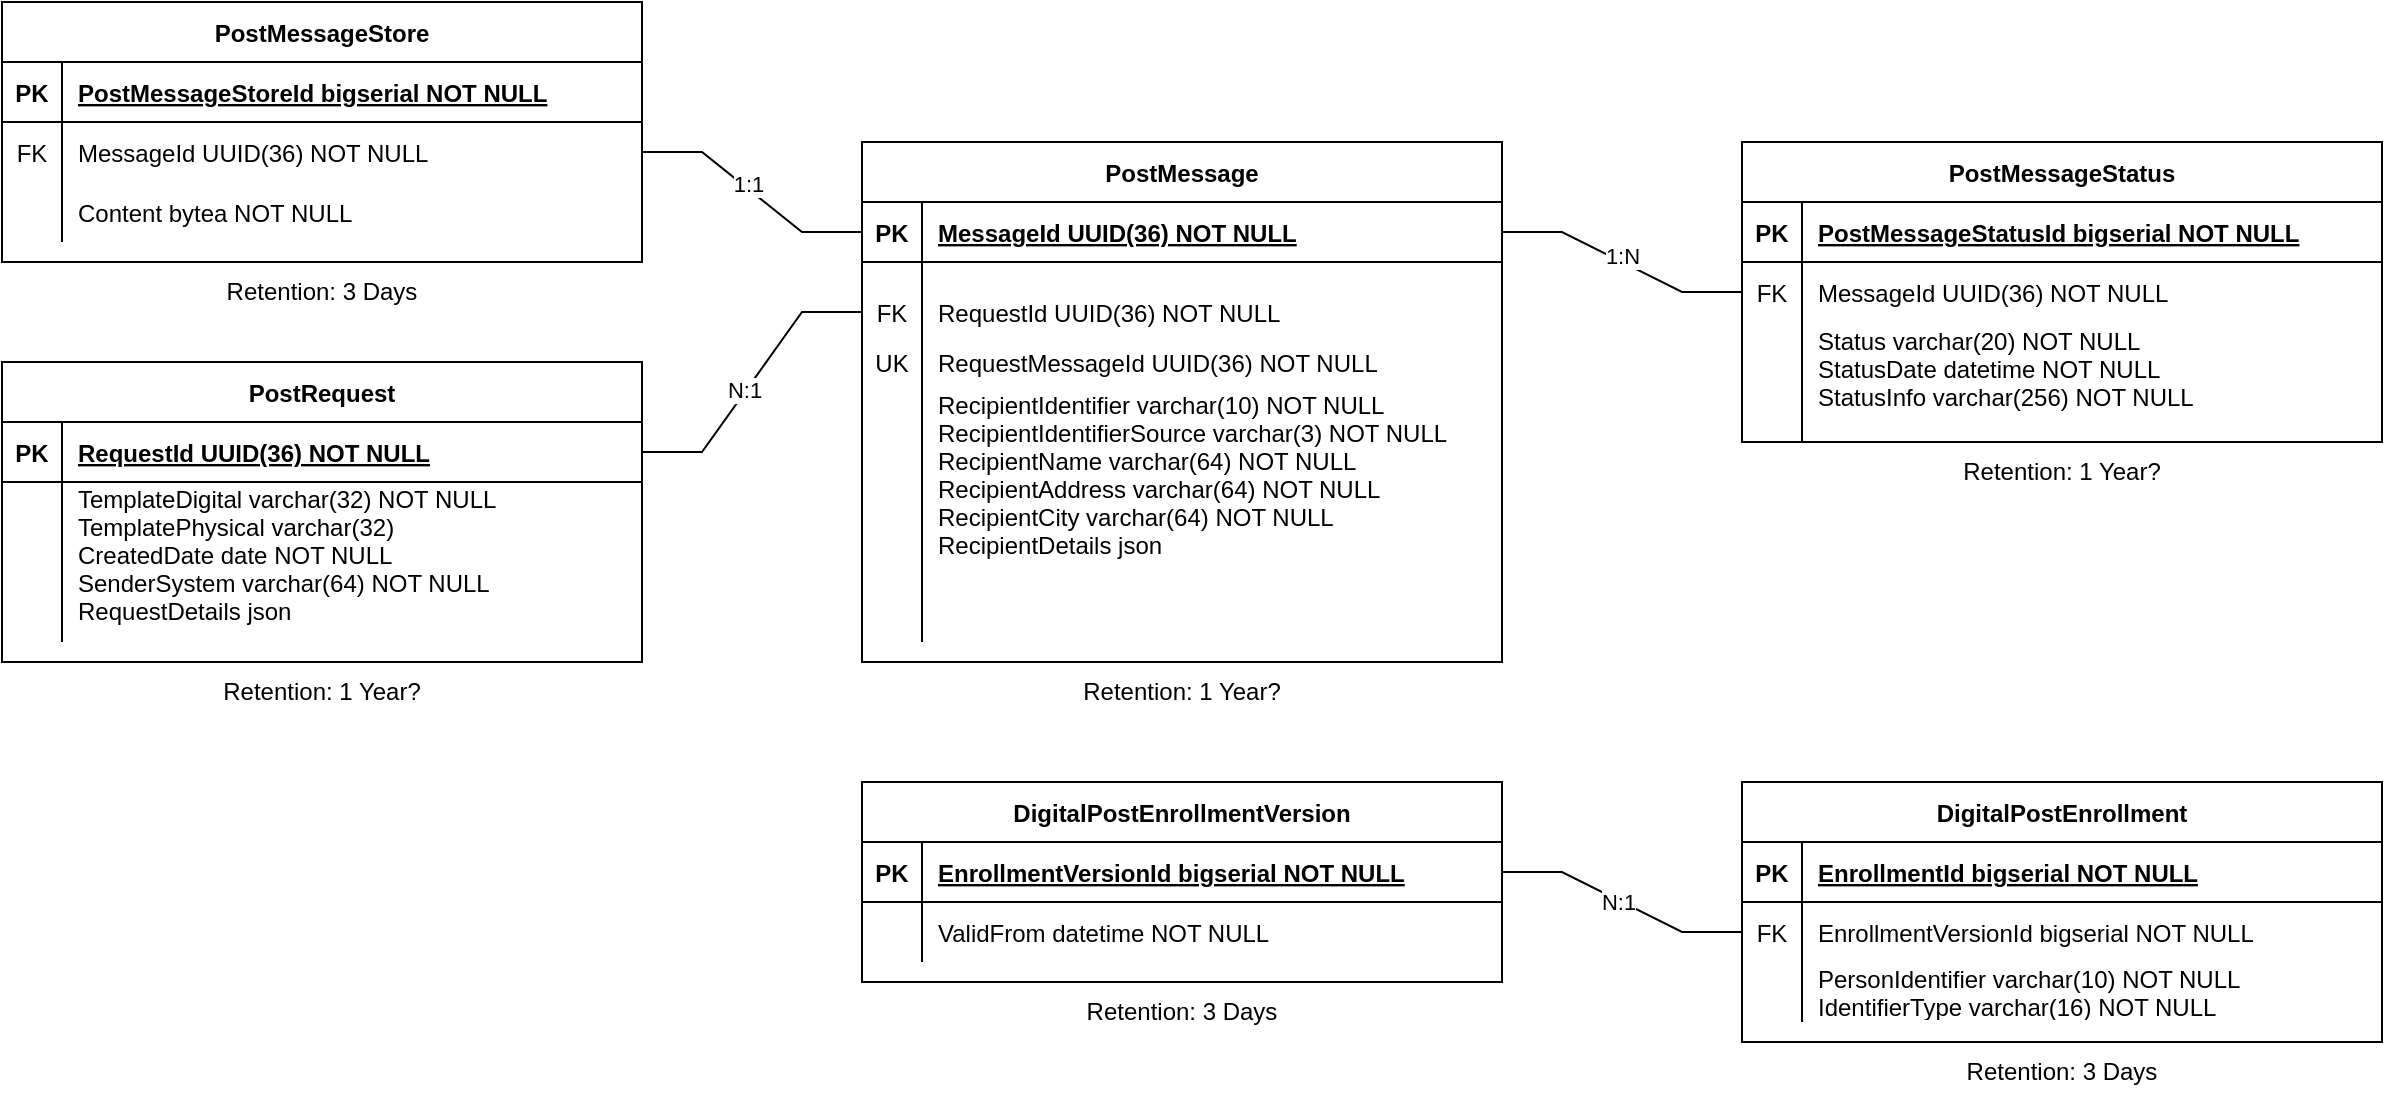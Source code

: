 <mxfile version="23.0.2" type="device">
  <diagram id="R2lEEEUBdFMjLlhIrx00" name="Page-1">
    <mxGraphModel dx="2924" dy="1153" grid="1" gridSize="10" guides="1" tooltips="1" connect="1" arrows="1" fold="1" page="1" pageScale="1" pageWidth="850" pageHeight="1100" math="0" shadow="0" extFonts="Permanent Marker^https://fonts.googleapis.com/css?family=Permanent+Marker">
      <root>
        <mxCell id="0" />
        <mxCell id="1" parent="0" />
        <mxCell id="C-vyLk0tnHw3VtMMgP7b-2" value="PostMessageStatus" style="shape=table;startSize=30;container=1;collapsible=1;childLayout=tableLayout;fixedRows=1;rowLines=0;fontStyle=1;align=center;resizeLast=1;" parent="1" vertex="1">
          <mxGeometry x="480" y="120" width="320" height="150" as="geometry" />
        </mxCell>
        <mxCell id="C-vyLk0tnHw3VtMMgP7b-3" value="" style="shape=partialRectangle;collapsible=0;dropTarget=0;pointerEvents=0;fillColor=none;points=[[0,0.5],[1,0.5]];portConstraint=eastwest;top=0;left=0;right=0;bottom=1;" parent="C-vyLk0tnHw3VtMMgP7b-2" vertex="1">
          <mxGeometry y="30" width="320" height="30" as="geometry" />
        </mxCell>
        <mxCell id="C-vyLk0tnHw3VtMMgP7b-4" value="PK" style="shape=partialRectangle;overflow=hidden;connectable=0;fillColor=none;top=0;left=0;bottom=0;right=0;fontStyle=1;" parent="C-vyLk0tnHw3VtMMgP7b-3" vertex="1">
          <mxGeometry width="30" height="30" as="geometry">
            <mxRectangle width="30" height="30" as="alternateBounds" />
          </mxGeometry>
        </mxCell>
        <mxCell id="C-vyLk0tnHw3VtMMgP7b-5" value="PostMessageStatusId bigserial NOT NULL " style="shape=partialRectangle;overflow=hidden;connectable=0;fillColor=none;top=0;left=0;bottom=0;right=0;align=left;spacingLeft=6;fontStyle=5;" parent="C-vyLk0tnHw3VtMMgP7b-3" vertex="1">
          <mxGeometry x="30" width="290" height="30" as="geometry">
            <mxRectangle width="290" height="30" as="alternateBounds" />
          </mxGeometry>
        </mxCell>
        <mxCell id="C-vyLk0tnHw3VtMMgP7b-6" value="" style="shape=partialRectangle;collapsible=0;dropTarget=0;pointerEvents=0;fillColor=none;points=[[0,0.5],[1,0.5]];portConstraint=eastwest;top=0;left=0;right=0;bottom=0;" parent="C-vyLk0tnHw3VtMMgP7b-2" vertex="1">
          <mxGeometry y="60" width="320" height="30" as="geometry" />
        </mxCell>
        <mxCell id="C-vyLk0tnHw3VtMMgP7b-7" value="FK" style="shape=partialRectangle;overflow=hidden;connectable=0;fillColor=none;top=0;left=0;bottom=0;right=0;" parent="C-vyLk0tnHw3VtMMgP7b-6" vertex="1">
          <mxGeometry width="30" height="30" as="geometry">
            <mxRectangle width="30" height="30" as="alternateBounds" />
          </mxGeometry>
        </mxCell>
        <mxCell id="C-vyLk0tnHw3VtMMgP7b-8" value="MessageId UUID(36) NOT NULL" style="shape=partialRectangle;overflow=hidden;connectable=0;fillColor=none;top=0;left=0;bottom=0;right=0;align=left;spacingLeft=6;" parent="C-vyLk0tnHw3VtMMgP7b-6" vertex="1">
          <mxGeometry x="30" width="290" height="30" as="geometry">
            <mxRectangle width="290" height="30" as="alternateBounds" />
          </mxGeometry>
        </mxCell>
        <mxCell id="C-vyLk0tnHw3VtMMgP7b-9" value="" style="shape=partialRectangle;collapsible=0;dropTarget=0;pointerEvents=0;fillColor=none;points=[[0,0.5],[1,0.5]];portConstraint=eastwest;top=0;left=0;right=0;bottom=0;" parent="C-vyLk0tnHw3VtMMgP7b-2" vertex="1">
          <mxGeometry y="90" width="320" height="60" as="geometry" />
        </mxCell>
        <mxCell id="C-vyLk0tnHw3VtMMgP7b-10" value="" style="shape=partialRectangle;overflow=hidden;connectable=0;fillColor=none;top=0;left=0;bottom=0;right=0;" parent="C-vyLk0tnHw3VtMMgP7b-9" vertex="1">
          <mxGeometry width="30" height="60" as="geometry">
            <mxRectangle width="30" height="60" as="alternateBounds" />
          </mxGeometry>
        </mxCell>
        <mxCell id="C-vyLk0tnHw3VtMMgP7b-11" value="Status varchar(20) NOT NULL&#xa;StatusDate datetime NOT NULL&#xa;StatusInfo varchar(256) NOT NULL&#xa;" style="shape=partialRectangle;overflow=hidden;connectable=0;fillColor=none;top=0;left=0;bottom=0;right=0;align=left;spacingLeft=6;" parent="C-vyLk0tnHw3VtMMgP7b-9" vertex="1">
          <mxGeometry x="30" width="290" height="60" as="geometry">
            <mxRectangle width="290" height="60" as="alternateBounds" />
          </mxGeometry>
        </mxCell>
        <mxCell id="4UqoB1wCV25BsuOlEVu7-1" value="DigitalPostEnrollmentVersion" style="shape=table;startSize=30;container=1;collapsible=1;childLayout=tableLayout;fixedRows=1;rowLines=0;fontStyle=1;align=center;resizeLast=1;" parent="1" vertex="1">
          <mxGeometry x="40" y="440" width="320" height="100" as="geometry" />
        </mxCell>
        <mxCell id="4UqoB1wCV25BsuOlEVu7-2" value="" style="shape=partialRectangle;collapsible=0;dropTarget=0;pointerEvents=0;fillColor=none;points=[[0,0.5],[1,0.5]];portConstraint=eastwest;top=0;left=0;right=0;bottom=1;" parent="4UqoB1wCV25BsuOlEVu7-1" vertex="1">
          <mxGeometry y="30" width="320" height="30" as="geometry" />
        </mxCell>
        <mxCell id="4UqoB1wCV25BsuOlEVu7-3" value="PK" style="shape=partialRectangle;overflow=hidden;connectable=0;fillColor=none;top=0;left=0;bottom=0;right=0;fontStyle=1;" parent="4UqoB1wCV25BsuOlEVu7-2" vertex="1">
          <mxGeometry width="30" height="30" as="geometry">
            <mxRectangle width="30" height="30" as="alternateBounds" />
          </mxGeometry>
        </mxCell>
        <mxCell id="4UqoB1wCV25BsuOlEVu7-4" value="EnrollmentVersionId bigserial NOT NULL " style="shape=partialRectangle;overflow=hidden;connectable=0;fillColor=none;top=0;left=0;bottom=0;right=0;align=left;spacingLeft=6;fontStyle=5;" parent="4UqoB1wCV25BsuOlEVu7-2" vertex="1">
          <mxGeometry x="30" width="290" height="30" as="geometry">
            <mxRectangle width="290" height="30" as="alternateBounds" />
          </mxGeometry>
        </mxCell>
        <mxCell id="4UqoB1wCV25BsuOlEVu7-5" value="" style="shape=partialRectangle;collapsible=0;dropTarget=0;pointerEvents=0;fillColor=none;points=[[0,0.5],[1,0.5]];portConstraint=eastwest;top=0;left=0;right=0;bottom=0;" parent="4UqoB1wCV25BsuOlEVu7-1" vertex="1">
          <mxGeometry y="60" width="320" height="30" as="geometry" />
        </mxCell>
        <mxCell id="4UqoB1wCV25BsuOlEVu7-6" value="" style="shape=partialRectangle;overflow=hidden;connectable=0;fillColor=none;top=0;left=0;bottom=0;right=0;" parent="4UqoB1wCV25BsuOlEVu7-5" vertex="1">
          <mxGeometry width="30" height="30" as="geometry">
            <mxRectangle width="30" height="30" as="alternateBounds" />
          </mxGeometry>
        </mxCell>
        <mxCell id="4UqoB1wCV25BsuOlEVu7-7" value="ValidFrom datetime NOT NULL" style="shape=partialRectangle;overflow=hidden;connectable=0;fillColor=none;top=0;left=0;bottom=0;right=0;align=left;spacingLeft=6;" parent="4UqoB1wCV25BsuOlEVu7-5" vertex="1">
          <mxGeometry x="30" width="290" height="30" as="geometry">
            <mxRectangle width="290" height="30" as="alternateBounds" />
          </mxGeometry>
        </mxCell>
        <mxCell id="4UqoB1wCV25BsuOlEVu7-10" value="DigitalPostEnrollment" style="shape=table;startSize=30;container=1;collapsible=1;childLayout=tableLayout;fixedRows=1;rowLines=0;fontStyle=1;align=center;resizeLast=1;" parent="1" vertex="1">
          <mxGeometry x="480" y="440" width="320" height="130" as="geometry" />
        </mxCell>
        <mxCell id="4UqoB1wCV25BsuOlEVu7-11" value="" style="shape=partialRectangle;collapsible=0;dropTarget=0;pointerEvents=0;fillColor=none;points=[[0,0.5],[1,0.5]];portConstraint=eastwest;top=0;left=0;right=0;bottom=1;" parent="4UqoB1wCV25BsuOlEVu7-10" vertex="1">
          <mxGeometry y="30" width="320" height="30" as="geometry" />
        </mxCell>
        <mxCell id="4UqoB1wCV25BsuOlEVu7-12" value="PK" style="shape=partialRectangle;overflow=hidden;connectable=0;fillColor=none;top=0;left=0;bottom=0;right=0;fontStyle=1;" parent="4UqoB1wCV25BsuOlEVu7-11" vertex="1">
          <mxGeometry width="30" height="30" as="geometry">
            <mxRectangle width="30" height="30" as="alternateBounds" />
          </mxGeometry>
        </mxCell>
        <mxCell id="4UqoB1wCV25BsuOlEVu7-13" value="EnrollmentId bigserial NOT NULL " style="shape=partialRectangle;overflow=hidden;connectable=0;fillColor=none;top=0;left=0;bottom=0;right=0;align=left;spacingLeft=6;fontStyle=5;" parent="4UqoB1wCV25BsuOlEVu7-11" vertex="1">
          <mxGeometry x="30" width="290" height="30" as="geometry">
            <mxRectangle width="290" height="30" as="alternateBounds" />
          </mxGeometry>
        </mxCell>
        <mxCell id="4UqoB1wCV25BsuOlEVu7-14" value="" style="shape=partialRectangle;collapsible=0;dropTarget=0;pointerEvents=0;fillColor=none;points=[[0,0.5],[1,0.5]];portConstraint=eastwest;top=0;left=0;right=0;bottom=0;" parent="4UqoB1wCV25BsuOlEVu7-10" vertex="1">
          <mxGeometry y="60" width="320" height="30" as="geometry" />
        </mxCell>
        <mxCell id="4UqoB1wCV25BsuOlEVu7-15" value="FK" style="shape=partialRectangle;overflow=hidden;connectable=0;fillColor=none;top=0;left=0;bottom=0;right=0;" parent="4UqoB1wCV25BsuOlEVu7-14" vertex="1">
          <mxGeometry width="30" height="30" as="geometry">
            <mxRectangle width="30" height="30" as="alternateBounds" />
          </mxGeometry>
        </mxCell>
        <mxCell id="4UqoB1wCV25BsuOlEVu7-16" value="EnrollmentVersionId bigserial NOT NULL" style="shape=partialRectangle;overflow=hidden;connectable=0;fillColor=none;top=0;left=0;bottom=0;right=0;align=left;spacingLeft=6;" parent="4UqoB1wCV25BsuOlEVu7-14" vertex="1">
          <mxGeometry x="30" width="290" height="30" as="geometry">
            <mxRectangle width="290" height="30" as="alternateBounds" />
          </mxGeometry>
        </mxCell>
        <mxCell id="4UqoB1wCV25BsuOlEVu7-17" value="" style="shape=partialRectangle;collapsible=0;dropTarget=0;pointerEvents=0;fillColor=none;points=[[0,0.5],[1,0.5]];portConstraint=eastwest;top=0;left=0;right=0;bottom=0;" parent="4UqoB1wCV25BsuOlEVu7-10" vertex="1">
          <mxGeometry y="90" width="320" height="30" as="geometry" />
        </mxCell>
        <mxCell id="4UqoB1wCV25BsuOlEVu7-18" value="" style="shape=partialRectangle;overflow=hidden;connectable=0;fillColor=none;top=0;left=0;bottom=0;right=0;" parent="4UqoB1wCV25BsuOlEVu7-17" vertex="1">
          <mxGeometry width="30" height="30" as="geometry">
            <mxRectangle width="30" height="30" as="alternateBounds" />
          </mxGeometry>
        </mxCell>
        <mxCell id="4UqoB1wCV25BsuOlEVu7-19" value="PersonIdentifier varchar(10) NOT NULL&#xa;IdentifierType varchar(16) NOT NULL&#xa;" style="shape=partialRectangle;overflow=hidden;connectable=0;fillColor=none;top=0;left=0;bottom=0;right=0;align=left;spacingLeft=6;" parent="4UqoB1wCV25BsuOlEVu7-17" vertex="1">
          <mxGeometry x="30" width="290" height="30" as="geometry">
            <mxRectangle width="290" height="30" as="alternateBounds" />
          </mxGeometry>
        </mxCell>
        <mxCell id="4UqoB1wCV25BsuOlEVu7-21" value="PostRequest" style="shape=table;startSize=30;container=1;collapsible=1;childLayout=tableLayout;fixedRows=1;rowLines=0;fontStyle=1;align=center;resizeLast=1;" parent="1" vertex="1">
          <mxGeometry x="-390" y="230" width="320" height="150" as="geometry">
            <mxRectangle x="40" y="120" width="120" height="30" as="alternateBounds" />
          </mxGeometry>
        </mxCell>
        <mxCell id="4UqoB1wCV25BsuOlEVu7-22" value="" style="shape=partialRectangle;collapsible=0;dropTarget=0;pointerEvents=0;fillColor=none;points=[[0,0.5],[1,0.5]];portConstraint=eastwest;top=0;left=0;right=0;bottom=1;" parent="4UqoB1wCV25BsuOlEVu7-21" vertex="1">
          <mxGeometry y="30" width="320" height="30" as="geometry" />
        </mxCell>
        <mxCell id="4UqoB1wCV25BsuOlEVu7-23" value="PK" style="shape=partialRectangle;overflow=hidden;connectable=0;fillColor=none;top=0;left=0;bottom=0;right=0;fontStyle=1;" parent="4UqoB1wCV25BsuOlEVu7-22" vertex="1">
          <mxGeometry width="30" height="30" as="geometry">
            <mxRectangle width="30" height="30" as="alternateBounds" />
          </mxGeometry>
        </mxCell>
        <mxCell id="4UqoB1wCV25BsuOlEVu7-24" value="RequestId UUID(36) NOT NULL " style="shape=partialRectangle;overflow=hidden;connectable=0;fillColor=none;top=0;left=0;bottom=0;right=0;align=left;spacingLeft=6;fontStyle=5;" parent="4UqoB1wCV25BsuOlEVu7-22" vertex="1">
          <mxGeometry x="30" width="290" height="30" as="geometry">
            <mxRectangle width="290" height="30" as="alternateBounds" />
          </mxGeometry>
        </mxCell>
        <mxCell id="4UqoB1wCV25BsuOlEVu7-25" value="" style="shape=partialRectangle;collapsible=0;dropTarget=0;pointerEvents=0;fillColor=none;points=[[0,0.5],[1,0.5]];portConstraint=eastwest;top=0;left=0;right=0;bottom=0;" parent="4UqoB1wCV25BsuOlEVu7-21" vertex="1">
          <mxGeometry y="60" width="320" height="80" as="geometry" />
        </mxCell>
        <mxCell id="4UqoB1wCV25BsuOlEVu7-26" value="" style="shape=partialRectangle;overflow=hidden;connectable=0;fillColor=none;top=0;left=0;bottom=0;right=0;" parent="4UqoB1wCV25BsuOlEVu7-25" vertex="1">
          <mxGeometry width="30" height="80" as="geometry">
            <mxRectangle width="30" height="80" as="alternateBounds" />
          </mxGeometry>
        </mxCell>
        <mxCell id="4UqoB1wCV25BsuOlEVu7-27" value="TemplateDigital varchar(32) NOT NULL&#xa;TemplatePhysical varchar(32)&#xa;CreatedDate date NOT NULL&#xa;SenderSystem varchar(64) NOT NULL&#xa;RequestDetails json&#xa;" style="shape=partialRectangle;overflow=hidden;connectable=0;fillColor=none;top=0;left=0;bottom=0;right=0;align=left;spacingLeft=6;" parent="4UqoB1wCV25BsuOlEVu7-25" vertex="1">
          <mxGeometry x="30" width="290" height="80" as="geometry">
            <mxRectangle width="290" height="80" as="alternateBounds" />
          </mxGeometry>
        </mxCell>
        <mxCell id="4UqoB1wCV25BsuOlEVu7-28" value="PostMessage" style="shape=table;startSize=30;container=1;collapsible=1;childLayout=tableLayout;fixedRows=1;rowLines=0;fontStyle=1;align=center;resizeLast=1;" parent="1" vertex="1">
          <mxGeometry x="40" y="120" width="320" height="260" as="geometry" />
        </mxCell>
        <mxCell id="4UqoB1wCV25BsuOlEVu7-29" value="" style="shape=partialRectangle;collapsible=0;dropTarget=0;pointerEvents=0;fillColor=none;points=[[0,0.5],[1,0.5]];portConstraint=eastwest;top=0;left=0;right=0;bottom=1;" parent="4UqoB1wCV25BsuOlEVu7-28" vertex="1">
          <mxGeometry y="30" width="320" height="30" as="geometry" />
        </mxCell>
        <mxCell id="4UqoB1wCV25BsuOlEVu7-30" value="PK" style="shape=partialRectangle;overflow=hidden;connectable=0;fillColor=none;top=0;left=0;bottom=0;right=0;fontStyle=1;" parent="4UqoB1wCV25BsuOlEVu7-29" vertex="1">
          <mxGeometry width="30" height="30" as="geometry">
            <mxRectangle width="30" height="30" as="alternateBounds" />
          </mxGeometry>
        </mxCell>
        <mxCell id="4UqoB1wCV25BsuOlEVu7-31" value="MessageId UUID(36) NOT NULL " style="shape=partialRectangle;overflow=hidden;connectable=0;fillColor=none;top=0;left=0;bottom=0;right=0;align=left;spacingLeft=6;fontStyle=5;" parent="4UqoB1wCV25BsuOlEVu7-29" vertex="1">
          <mxGeometry x="30" width="290" height="30" as="geometry">
            <mxRectangle width="290" height="30" as="alternateBounds" />
          </mxGeometry>
        </mxCell>
        <mxCell id="4UqoB1wCV25BsuOlEVu7-32" value="" style="shape=partialRectangle;collapsible=0;dropTarget=0;pointerEvents=0;fillColor=none;points=[[0,0.5],[1,0.5]];portConstraint=eastwest;top=0;left=0;right=0;bottom=0;" parent="4UqoB1wCV25BsuOlEVu7-28" vertex="1">
          <mxGeometry y="60" width="320" height="50" as="geometry" />
        </mxCell>
        <mxCell id="4UqoB1wCV25BsuOlEVu7-33" value="FK" style="shape=partialRectangle;overflow=hidden;connectable=0;fillColor=none;top=0;left=0;bottom=0;right=0;" parent="4UqoB1wCV25BsuOlEVu7-32" vertex="1">
          <mxGeometry width="30" height="50" as="geometry">
            <mxRectangle width="30" height="50" as="alternateBounds" />
          </mxGeometry>
        </mxCell>
        <mxCell id="4UqoB1wCV25BsuOlEVu7-34" value="RequestId UUID(36) NOT NULL" style="shape=partialRectangle;overflow=hidden;connectable=0;fillColor=none;top=0;left=0;bottom=0;right=0;align=left;spacingLeft=6;" parent="4UqoB1wCV25BsuOlEVu7-32" vertex="1">
          <mxGeometry x="30" width="290" height="50" as="geometry">
            <mxRectangle width="290" height="50" as="alternateBounds" />
          </mxGeometry>
        </mxCell>
        <mxCell id="4UqoB1wCV25BsuOlEVu7-35" value="" style="shape=partialRectangle;collapsible=0;dropTarget=0;pointerEvents=0;fillColor=none;points=[[0,0.5],[1,0.5]];portConstraint=eastwest;top=0;left=0;right=0;bottom=0;" parent="4UqoB1wCV25BsuOlEVu7-28" vertex="1">
          <mxGeometry y="110" width="320" height="140" as="geometry" />
        </mxCell>
        <mxCell id="4UqoB1wCV25BsuOlEVu7-36" value="" style="shape=partialRectangle;overflow=hidden;connectable=0;fillColor=none;top=0;left=0;bottom=0;right=0;" parent="4UqoB1wCV25BsuOlEVu7-35" vertex="1">
          <mxGeometry width="30" height="140" as="geometry">
            <mxRectangle width="30" height="140" as="alternateBounds" />
          </mxGeometry>
        </mxCell>
        <mxCell id="4UqoB1wCV25BsuOlEVu7-37" value="RecipientIdentifier varchar(10) NOT NULL&#xa;RecipientIdentifierSource varchar(3) NOT NULL&#xa;RecipientName varchar(64) NOT NULL&#xa;RecipientAddress varchar(64) NOT NULL&#xa;RecipientCity varchar(64) NOT NULL&#xa;RecipientDetails json&#xa;&#xa;" style="shape=partialRectangle;overflow=hidden;connectable=0;fillColor=none;top=0;left=0;bottom=0;right=0;align=left;spacingLeft=6;" parent="4UqoB1wCV25BsuOlEVu7-35" vertex="1">
          <mxGeometry x="30" width="290" height="140" as="geometry">
            <mxRectangle width="290" height="140" as="alternateBounds" />
          </mxGeometry>
        </mxCell>
        <mxCell id="4UqoB1wCV25BsuOlEVu7-40" value="" style="endArrow=none;html=1;rounded=0;edgeStyle=entityRelationEdgeStyle;exitX=1;exitY=0.5;exitDx=0;exitDy=0;entryX=0;entryY=0.5;entryDx=0;entryDy=0;" parent="1" source="4UqoB1wCV25BsuOlEVu7-22" target="4UqoB1wCV25BsuOlEVu7-32" edge="1">
          <mxGeometry relative="1" as="geometry">
            <mxPoint x="-90" y="380" as="sourcePoint" />
            <mxPoint x="70" y="380" as="targetPoint" />
          </mxGeometry>
        </mxCell>
        <mxCell id="4UqoB1wCV25BsuOlEVu7-45" value="N:1" style="edgeLabel;html=1;align=center;verticalAlign=middle;resizable=0;points=[];" parent="4UqoB1wCV25BsuOlEVu7-40" vertex="1" connectable="0">
          <mxGeometry x="-0.077" y="1" relative="1" as="geometry">
            <mxPoint as="offset" />
          </mxGeometry>
        </mxCell>
        <mxCell id="4UqoB1wCV25BsuOlEVu7-41" value="" style="endArrow=none;html=1;rounded=0;edgeStyle=entityRelationEdgeStyle;exitX=1;exitY=0.5;exitDx=0;exitDy=0;entryX=0;entryY=0.5;entryDx=0;entryDy=0;" parent="1" source="4UqoB1wCV25BsuOlEVu7-29" target="C-vyLk0tnHw3VtMMgP7b-6" edge="1">
          <mxGeometry relative="1" as="geometry">
            <mxPoint x="490" y="360" as="sourcePoint" />
            <mxPoint x="650" y="360" as="targetPoint" />
          </mxGeometry>
        </mxCell>
        <mxCell id="4UqoB1wCV25BsuOlEVu7-44" value="1:N" style="edgeLabel;html=1;align=center;verticalAlign=middle;resizable=0;points=[];" parent="4UqoB1wCV25BsuOlEVu7-41" vertex="1" connectable="0">
          <mxGeometry x="-0.021" y="3" relative="1" as="geometry">
            <mxPoint as="offset" />
          </mxGeometry>
        </mxCell>
        <mxCell id="4UqoB1wCV25BsuOlEVu7-42" value="" style="endArrow=none;html=1;rounded=0;edgeStyle=entityRelationEdgeStyle;exitX=1;exitY=0.5;exitDx=0;exitDy=0;entryX=0;entryY=0.5;entryDx=0;entryDy=0;" parent="1" source="4UqoB1wCV25BsuOlEVu7-2" target="4UqoB1wCV25BsuOlEVu7-14" edge="1">
          <mxGeometry relative="1" as="geometry">
            <mxPoint x="360" y="360" as="sourcePoint" />
            <mxPoint x="530" y="360" as="targetPoint" />
          </mxGeometry>
        </mxCell>
        <mxCell id="4UqoB1wCV25BsuOlEVu7-46" value="N:1" style="edgeLabel;html=1;align=center;verticalAlign=middle;resizable=0;points=[];" parent="4UqoB1wCV25BsuOlEVu7-42" vertex="1" connectable="0">
          <mxGeometry x="-0.042" y="-1" relative="1" as="geometry">
            <mxPoint as="offset" />
          </mxGeometry>
        </mxCell>
        <mxCell id="d3Wae6qEi4ohbaoRq-EK-1" value="RequestMessageId UUID(36) NOT NULL" style="shape=partialRectangle;overflow=hidden;connectable=0;fillColor=none;top=0;left=0;bottom=0;right=0;align=left;spacingLeft=6;" vertex="1" parent="1">
          <mxGeometry x="70" y="210" width="290" height="40" as="geometry">
            <mxRectangle width="290" height="40" as="alternateBounds" />
          </mxGeometry>
        </mxCell>
        <mxCell id="d3Wae6qEi4ohbaoRq-EK-2" value="UK" style="shape=partialRectangle;overflow=hidden;connectable=0;fillColor=none;top=0;left=0;bottom=0;right=0;" vertex="1" parent="1">
          <mxGeometry x="40" y="205" width="30" height="50" as="geometry">
            <mxRectangle width="30" height="50" as="alternateBounds" />
          </mxGeometry>
        </mxCell>
        <mxCell id="d3Wae6qEi4ohbaoRq-EK-6" value="PostMessageStore" style="shape=table;startSize=30;container=1;collapsible=1;childLayout=tableLayout;fixedRows=1;rowLines=0;fontStyle=1;align=center;resizeLast=1;" vertex="1" parent="1">
          <mxGeometry x="-390" y="50" width="320" height="130" as="geometry" />
        </mxCell>
        <mxCell id="d3Wae6qEi4ohbaoRq-EK-7" value="" style="shape=partialRectangle;collapsible=0;dropTarget=0;pointerEvents=0;fillColor=none;points=[[0,0.5],[1,0.5]];portConstraint=eastwest;top=0;left=0;right=0;bottom=1;" vertex="1" parent="d3Wae6qEi4ohbaoRq-EK-6">
          <mxGeometry y="30" width="320" height="30" as="geometry" />
        </mxCell>
        <mxCell id="d3Wae6qEi4ohbaoRq-EK-8" value="PK" style="shape=partialRectangle;overflow=hidden;connectable=0;fillColor=none;top=0;left=0;bottom=0;right=0;fontStyle=1;" vertex="1" parent="d3Wae6qEi4ohbaoRq-EK-7">
          <mxGeometry width="30" height="30" as="geometry">
            <mxRectangle width="30" height="30" as="alternateBounds" />
          </mxGeometry>
        </mxCell>
        <mxCell id="d3Wae6qEi4ohbaoRq-EK-9" value="PostMessageStoreId bigserial NOT NULL " style="shape=partialRectangle;overflow=hidden;connectable=0;fillColor=none;top=0;left=0;bottom=0;right=0;align=left;spacingLeft=6;fontStyle=5;" vertex="1" parent="d3Wae6qEi4ohbaoRq-EK-7">
          <mxGeometry x="30" width="290" height="30" as="geometry">
            <mxRectangle width="290" height="30" as="alternateBounds" />
          </mxGeometry>
        </mxCell>
        <mxCell id="d3Wae6qEi4ohbaoRq-EK-10" value="" style="shape=partialRectangle;collapsible=0;dropTarget=0;pointerEvents=0;fillColor=none;points=[[0,0.5],[1,0.5]];portConstraint=eastwest;top=0;left=0;right=0;bottom=0;" vertex="1" parent="d3Wae6qEi4ohbaoRq-EK-6">
          <mxGeometry y="60" width="320" height="30" as="geometry" />
        </mxCell>
        <mxCell id="d3Wae6qEi4ohbaoRq-EK-11" value="FK" style="shape=partialRectangle;overflow=hidden;connectable=0;fillColor=none;top=0;left=0;bottom=0;right=0;" vertex="1" parent="d3Wae6qEi4ohbaoRq-EK-10">
          <mxGeometry width="30" height="30" as="geometry">
            <mxRectangle width="30" height="30" as="alternateBounds" />
          </mxGeometry>
        </mxCell>
        <mxCell id="d3Wae6qEi4ohbaoRq-EK-12" value="MessageId UUID(36) NOT NULL" style="shape=partialRectangle;overflow=hidden;connectable=0;fillColor=none;top=0;left=0;bottom=0;right=0;align=left;spacingLeft=6;" vertex="1" parent="d3Wae6qEi4ohbaoRq-EK-10">
          <mxGeometry x="30" width="290" height="30" as="geometry">
            <mxRectangle width="290" height="30" as="alternateBounds" />
          </mxGeometry>
        </mxCell>
        <mxCell id="d3Wae6qEi4ohbaoRq-EK-13" value="" style="shape=partialRectangle;collapsible=0;dropTarget=0;pointerEvents=0;fillColor=none;points=[[0,0.5],[1,0.5]];portConstraint=eastwest;top=0;left=0;right=0;bottom=0;" vertex="1" parent="d3Wae6qEi4ohbaoRq-EK-6">
          <mxGeometry y="90" width="320" height="30" as="geometry" />
        </mxCell>
        <mxCell id="d3Wae6qEi4ohbaoRq-EK-14" value="" style="shape=partialRectangle;overflow=hidden;connectable=0;fillColor=none;top=0;left=0;bottom=0;right=0;" vertex="1" parent="d3Wae6qEi4ohbaoRq-EK-13">
          <mxGeometry width="30" height="30" as="geometry">
            <mxRectangle width="30" height="30" as="alternateBounds" />
          </mxGeometry>
        </mxCell>
        <mxCell id="d3Wae6qEi4ohbaoRq-EK-15" value="Content bytea NOT NULL" style="shape=partialRectangle;overflow=hidden;connectable=0;fillColor=none;top=0;left=0;bottom=0;right=0;align=left;spacingLeft=6;" vertex="1" parent="d3Wae6qEi4ohbaoRq-EK-13">
          <mxGeometry x="30" width="290" height="30" as="geometry">
            <mxRectangle width="290" height="30" as="alternateBounds" />
          </mxGeometry>
        </mxCell>
        <mxCell id="d3Wae6qEi4ohbaoRq-EK-16" value="" style="endArrow=none;html=1;rounded=0;exitX=1;exitY=0.5;exitDx=0;exitDy=0;entryX=0;entryY=0.5;entryDx=0;entryDy=0;edgeStyle=entityRelationEdgeStyle;" edge="1" parent="1" source="d3Wae6qEi4ohbaoRq-EK-10" target="4UqoB1wCV25BsuOlEVu7-29">
          <mxGeometry relative="1" as="geometry">
            <mxPoint x="-320" y="540" as="sourcePoint" />
            <mxPoint x="-160" y="540" as="targetPoint" />
          </mxGeometry>
        </mxCell>
        <mxCell id="d3Wae6qEi4ohbaoRq-EK-17" value="1:1" style="edgeLabel;html=1;align=center;verticalAlign=middle;resizable=0;points=[];" vertex="1" connectable="0" parent="d3Wae6qEi4ohbaoRq-EK-16">
          <mxGeometry x="-0.066" y="2" relative="1" as="geometry">
            <mxPoint as="offset" />
          </mxGeometry>
        </mxCell>
        <mxCell id="d3Wae6qEi4ohbaoRq-EK-18" value="Retention: 3 Days" style="text;html=1;strokeColor=none;fillColor=none;align=center;verticalAlign=middle;whiteSpace=wrap;rounded=0;" vertex="1" parent="1">
          <mxGeometry x="-295" y="180" width="130" height="30" as="geometry" />
        </mxCell>
        <mxCell id="d3Wae6qEi4ohbaoRq-EK-19" value="Retention: 3 Days" style="text;html=1;strokeColor=none;fillColor=none;align=center;verticalAlign=middle;whiteSpace=wrap;rounded=0;" vertex="1" parent="1">
          <mxGeometry x="575" y="570" width="130" height="30" as="geometry" />
        </mxCell>
        <mxCell id="d3Wae6qEi4ohbaoRq-EK-20" value="Retention: 3 Days" style="text;html=1;strokeColor=none;fillColor=none;align=center;verticalAlign=middle;whiteSpace=wrap;rounded=0;" vertex="1" parent="1">
          <mxGeometry x="135" y="540" width="130" height="30" as="geometry" />
        </mxCell>
        <mxCell id="d3Wae6qEi4ohbaoRq-EK-21" value="Retention: 1 Year?" style="text;html=1;strokeColor=none;fillColor=none;align=center;verticalAlign=middle;whiteSpace=wrap;rounded=0;" vertex="1" parent="1">
          <mxGeometry x="575" y="270" width="130" height="30" as="geometry" />
        </mxCell>
        <mxCell id="d3Wae6qEi4ohbaoRq-EK-22" value="Retention: 1 Year?" style="text;html=1;strokeColor=none;fillColor=none;align=center;verticalAlign=middle;whiteSpace=wrap;rounded=0;" vertex="1" parent="1">
          <mxGeometry x="135" y="380" width="130" height="30" as="geometry" />
        </mxCell>
        <mxCell id="d3Wae6qEi4ohbaoRq-EK-23" value="Retention: 1 Year?" style="text;html=1;strokeColor=none;fillColor=none;align=center;verticalAlign=middle;whiteSpace=wrap;rounded=0;" vertex="1" parent="1">
          <mxGeometry x="-295" y="380" width="130" height="30" as="geometry" />
        </mxCell>
      </root>
    </mxGraphModel>
  </diagram>
</mxfile>
